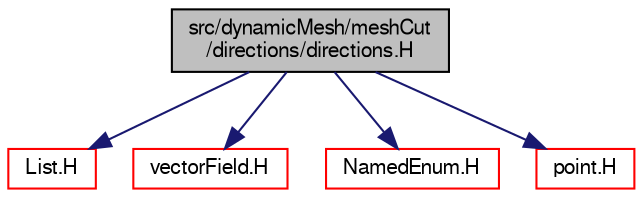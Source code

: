digraph "src/dynamicMesh/meshCut/directions/directions.H"
{
  bgcolor="transparent";
  edge [fontname="FreeSans",fontsize="10",labelfontname="FreeSans",labelfontsize="10"];
  node [fontname="FreeSans",fontsize="10",shape=record];
  Node0 [label="src/dynamicMesh/meshCut\l/directions/directions.H",height=0.2,width=0.4,color="black", fillcolor="grey75", style="filled", fontcolor="black"];
  Node0 -> Node1 [color="midnightblue",fontsize="10",style="solid",fontname="FreeSans"];
  Node1 [label="List.H",height=0.2,width=0.4,color="red",URL="$a08666.html"];
  Node0 -> Node48 [color="midnightblue",fontsize="10",style="solid",fontname="FreeSans"];
  Node48 [label="vectorField.H",height=0.2,width=0.4,color="red",URL="$a09782.html"];
  Node0 -> Node72 [color="midnightblue",fontsize="10",style="solid",fontname="FreeSans"];
  Node72 [label="NamedEnum.H",height=0.2,width=0.4,color="red",URL="$a08783.html"];
  Node0 -> Node86 [color="midnightblue",fontsize="10",style="solid",fontname="FreeSans"];
  Node86 [label="point.H",height=0.2,width=0.4,color="red",URL="$a12059.html"];
}
